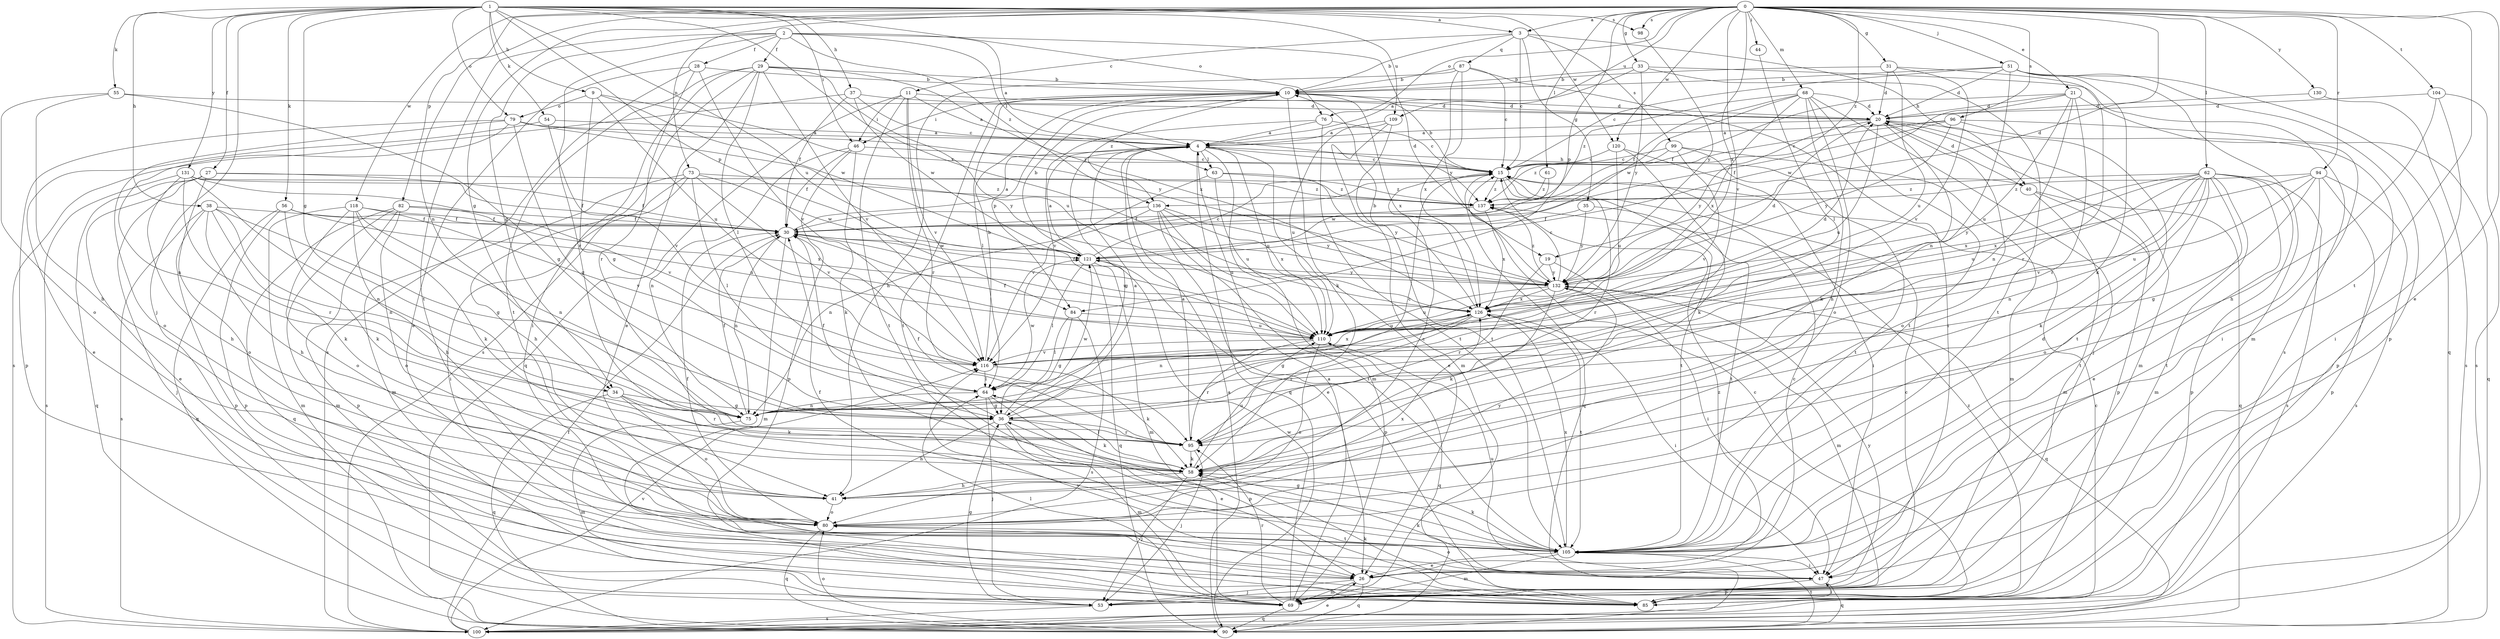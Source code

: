 strict digraph  {
0;
1;
2;
3;
4;
9;
10;
11;
15;
19;
20;
21;
26;
27;
28;
29;
30;
31;
33;
34;
35;
36;
37;
38;
40;
41;
44;
46;
47;
51;
53;
54;
55;
56;
58;
61;
62;
63;
64;
68;
69;
73;
75;
76;
79;
80;
82;
84;
85;
87;
90;
94;
95;
96;
98;
99;
100;
104;
105;
109;
110;
116;
118;
120;
121;
126;
130;
131;
132;
136;
137;
0 -> 3  [label=a];
0 -> 19  [label=d];
0 -> 21  [label=e];
0 -> 26  [label=e];
0 -> 31  [label=g];
0 -> 33  [label=g];
0 -> 34  [label=g];
0 -> 44  [label=i];
0 -> 51  [label=j];
0 -> 61  [label=l];
0 -> 62  [label=l];
0 -> 68  [label=m];
0 -> 73  [label=n];
0 -> 75  [label=n];
0 -> 76  [label=o];
0 -> 82  [label=p];
0 -> 84  [label=p];
0 -> 94  [label=r];
0 -> 96  [label=s];
0 -> 98  [label=s];
0 -> 104  [label=t];
0 -> 105  [label=t];
0 -> 109  [label=u];
0 -> 116  [label=v];
0 -> 118  [label=w];
0 -> 120  [label=w];
0 -> 126  [label=x];
0 -> 130  [label=y];
0 -> 136  [label=z];
1 -> 3  [label=a];
1 -> 9  [label=b];
1 -> 27  [label=f];
1 -> 34  [label=g];
1 -> 37  [label=h];
1 -> 38  [label=h];
1 -> 46  [label=i];
1 -> 53  [label=j];
1 -> 54  [label=k];
1 -> 55  [label=k];
1 -> 56  [label=k];
1 -> 76  [label=o];
1 -> 79  [label=o];
1 -> 84  [label=p];
1 -> 98  [label=s];
1 -> 109  [label=u];
1 -> 110  [label=u];
1 -> 120  [label=w];
1 -> 126  [label=x];
1 -> 131  [label=y];
2 -> 4  [label=a];
2 -> 19  [label=d];
2 -> 28  [label=f];
2 -> 29  [label=f];
2 -> 34  [label=g];
2 -> 63  [label=l];
2 -> 95  [label=r];
2 -> 105  [label=t];
2 -> 136  [label=z];
3 -> 10  [label=b];
3 -> 11  [label=c];
3 -> 15  [label=c];
3 -> 35  [label=g];
3 -> 40  [label=h];
3 -> 87  [label=q];
3 -> 99  [label=s];
4 -> 15  [label=c];
4 -> 26  [label=e];
4 -> 36  [label=g];
4 -> 40  [label=h];
4 -> 63  [label=l];
4 -> 69  [label=m];
4 -> 90  [label=q];
4 -> 110  [label=u];
9 -> 36  [label=g];
9 -> 79  [label=o];
9 -> 110  [label=u];
9 -> 121  [label=w];
9 -> 132  [label=y];
10 -> 20  [label=d];
10 -> 46  [label=i];
10 -> 58  [label=k];
10 -> 64  [label=l];
10 -> 84  [label=p];
10 -> 105  [label=t];
10 -> 126  [label=x];
10 -> 136  [label=z];
11 -> 4  [label=a];
11 -> 20  [label=d];
11 -> 46  [label=i];
11 -> 90  [label=q];
11 -> 95  [label=r];
11 -> 105  [label=t];
11 -> 116  [label=v];
15 -> 10  [label=b];
15 -> 90  [label=q];
15 -> 95  [label=r];
15 -> 105  [label=t];
15 -> 137  [label=z];
19 -> 47  [label=i];
19 -> 95  [label=r];
19 -> 132  [label=y];
20 -> 4  [label=a];
20 -> 58  [label=k];
20 -> 69  [label=m];
20 -> 80  [label=o];
20 -> 105  [label=t];
20 -> 110  [label=u];
20 -> 132  [label=y];
21 -> 20  [label=d];
21 -> 30  [label=f];
21 -> 47  [label=i];
21 -> 75  [label=n];
21 -> 95  [label=r];
21 -> 110  [label=u];
21 -> 121  [label=w];
26 -> 15  [label=c];
26 -> 53  [label=j];
26 -> 69  [label=m];
26 -> 90  [label=q];
26 -> 137  [label=z];
27 -> 26  [label=e];
27 -> 30  [label=f];
27 -> 53  [label=j];
27 -> 80  [label=o];
27 -> 90  [label=q];
27 -> 137  [label=z];
28 -> 10  [label=b];
28 -> 26  [label=e];
28 -> 95  [label=r];
28 -> 100  [label=s];
28 -> 116  [label=v];
29 -> 10  [label=b];
29 -> 26  [label=e];
29 -> 47  [label=i];
29 -> 64  [label=l];
29 -> 100  [label=s];
29 -> 105  [label=t];
29 -> 110  [label=u];
29 -> 116  [label=v];
29 -> 126  [label=x];
30 -> 4  [label=a];
30 -> 69  [label=m];
30 -> 75  [label=n];
30 -> 110  [label=u];
30 -> 121  [label=w];
31 -> 10  [label=b];
31 -> 20  [label=d];
31 -> 95  [label=r];
31 -> 110  [label=u];
31 -> 116  [label=v];
33 -> 4  [label=a];
33 -> 10  [label=b];
33 -> 100  [label=s];
33 -> 105  [label=t];
33 -> 132  [label=y];
34 -> 36  [label=g];
34 -> 58  [label=k];
34 -> 80  [label=o];
34 -> 90  [label=q];
34 -> 95  [label=r];
35 -> 30  [label=f];
35 -> 105  [label=t];
35 -> 132  [label=y];
36 -> 4  [label=a];
36 -> 26  [label=e];
36 -> 30  [label=f];
36 -> 41  [label=h];
36 -> 58  [label=k];
36 -> 69  [label=m];
36 -> 95  [label=r];
36 -> 121  [label=w];
37 -> 15  [label=c];
37 -> 20  [label=d];
37 -> 30  [label=f];
37 -> 100  [label=s];
37 -> 121  [label=w];
38 -> 30  [label=f];
38 -> 36  [label=g];
38 -> 41  [label=h];
38 -> 58  [label=k];
38 -> 75  [label=n];
38 -> 85  [label=p];
38 -> 100  [label=s];
40 -> 20  [label=d];
40 -> 69  [label=m];
40 -> 85  [label=p];
40 -> 90  [label=q];
41 -> 15  [label=c];
41 -> 80  [label=o];
44 -> 64  [label=l];
46 -> 15  [label=c];
46 -> 30  [label=f];
46 -> 58  [label=k];
46 -> 75  [label=n];
46 -> 85  [label=p];
47 -> 58  [label=k];
47 -> 80  [label=o];
47 -> 85  [label=p];
47 -> 90  [label=q];
47 -> 110  [label=u];
51 -> 10  [label=b];
51 -> 15  [label=c];
51 -> 20  [label=d];
51 -> 58  [label=k];
51 -> 69  [label=m];
51 -> 75  [label=n];
51 -> 85  [label=p];
51 -> 90  [label=q];
53 -> 15  [label=c];
53 -> 36  [label=g];
53 -> 100  [label=s];
53 -> 132  [label=y];
54 -> 4  [label=a];
54 -> 26  [label=e];
54 -> 116  [label=v];
55 -> 20  [label=d];
55 -> 36  [label=g];
55 -> 41  [label=h];
55 -> 80  [label=o];
56 -> 30  [label=f];
56 -> 58  [label=k];
56 -> 85  [label=p];
56 -> 90  [label=q];
56 -> 110  [label=u];
58 -> 41  [label=h];
58 -> 53  [label=j];
58 -> 64  [label=l];
58 -> 110  [label=u];
61 -> 121  [label=w];
61 -> 137  [label=z];
62 -> 26  [label=e];
62 -> 58  [label=k];
62 -> 69  [label=m];
62 -> 75  [label=n];
62 -> 80  [label=o];
62 -> 85  [label=p];
62 -> 100  [label=s];
62 -> 105  [label=t];
62 -> 110  [label=u];
62 -> 116  [label=v];
62 -> 126  [label=x];
62 -> 132  [label=y];
62 -> 137  [label=z];
63 -> 110  [label=u];
63 -> 116  [label=v];
63 -> 132  [label=y];
63 -> 137  [label=z];
64 -> 36  [label=g];
64 -> 53  [label=j];
64 -> 75  [label=n];
64 -> 85  [label=p];
64 -> 121  [label=w];
68 -> 20  [label=d];
68 -> 30  [label=f];
68 -> 41  [label=h];
68 -> 53  [label=j];
68 -> 80  [label=o];
68 -> 105  [label=t];
68 -> 121  [label=w];
68 -> 126  [label=x];
68 -> 137  [label=z];
69 -> 4  [label=a];
69 -> 64  [label=l];
69 -> 90  [label=q];
69 -> 95  [label=r];
69 -> 121  [label=w];
73 -> 41  [label=h];
73 -> 47  [label=i];
73 -> 64  [label=l];
73 -> 69  [label=m];
73 -> 116  [label=v];
73 -> 121  [label=w];
73 -> 137  [label=z];
75 -> 15  [label=c];
75 -> 30  [label=f];
75 -> 69  [label=m];
76 -> 4  [label=a];
76 -> 15  [label=c];
76 -> 105  [label=t];
76 -> 116  [label=v];
79 -> 4  [label=a];
79 -> 36  [label=g];
79 -> 75  [label=n];
79 -> 80  [label=o];
79 -> 85  [label=p];
79 -> 132  [label=y];
79 -> 137  [label=z];
80 -> 30  [label=f];
80 -> 90  [label=q];
80 -> 105  [label=t];
80 -> 126  [label=x];
80 -> 132  [label=y];
82 -> 30  [label=f];
82 -> 69  [label=m];
82 -> 80  [label=o];
82 -> 85  [label=p];
82 -> 90  [label=q];
82 -> 126  [label=x];
84 -> 36  [label=g];
84 -> 64  [label=l];
84 -> 100  [label=s];
84 -> 110  [label=u];
85 -> 15  [label=c];
85 -> 47  [label=i];
85 -> 58  [label=k];
85 -> 116  [label=v];
85 -> 137  [label=z];
87 -> 10  [label=b];
87 -> 15  [label=c];
87 -> 41  [label=h];
87 -> 47  [label=i];
87 -> 126  [label=x];
87 -> 132  [label=y];
90 -> 4  [label=a];
90 -> 80  [label=o];
90 -> 105  [label=t];
94 -> 36  [label=g];
94 -> 85  [label=p];
94 -> 100  [label=s];
94 -> 105  [label=t];
94 -> 110  [label=u];
94 -> 126  [label=x];
94 -> 137  [label=z];
95 -> 4  [label=a];
95 -> 30  [label=f];
95 -> 53  [label=j];
95 -> 58  [label=k];
96 -> 4  [label=a];
96 -> 15  [label=c];
96 -> 30  [label=f];
96 -> 85  [label=p];
96 -> 90  [label=q];
96 -> 132  [label=y];
98 -> 132  [label=y];
99 -> 15  [label=c];
99 -> 69  [label=m];
99 -> 105  [label=t];
99 -> 116  [label=v];
99 -> 137  [label=z];
100 -> 15  [label=c];
100 -> 26  [label=e];
100 -> 30  [label=f];
100 -> 116  [label=v];
104 -> 20  [label=d];
104 -> 41  [label=h];
104 -> 47  [label=i];
104 -> 100  [label=s];
105 -> 20  [label=d];
105 -> 26  [label=e];
105 -> 30  [label=f];
105 -> 36  [label=g];
105 -> 47  [label=i];
105 -> 58  [label=k];
105 -> 69  [label=m];
105 -> 126  [label=x];
109 -> 4  [label=a];
109 -> 69  [label=m];
109 -> 105  [label=t];
109 -> 110  [label=u];
110 -> 30  [label=f];
110 -> 80  [label=o];
110 -> 90  [label=q];
110 -> 95  [label=r];
110 -> 116  [label=v];
116 -> 10  [label=b];
116 -> 58  [label=k];
116 -> 64  [label=l];
116 -> 126  [label=x];
118 -> 30  [label=f];
118 -> 41  [label=h];
118 -> 58  [label=k];
118 -> 69  [label=m];
118 -> 75  [label=n];
118 -> 80  [label=o];
118 -> 116  [label=v];
120 -> 15  [label=c];
120 -> 47  [label=i];
120 -> 58  [label=k];
120 -> 110  [label=u];
121 -> 4  [label=a];
121 -> 10  [label=b];
121 -> 15  [label=c];
121 -> 64  [label=l];
121 -> 69  [label=m];
121 -> 85  [label=p];
121 -> 90  [label=q];
121 -> 132  [label=y];
126 -> 10  [label=b];
126 -> 20  [label=d];
126 -> 36  [label=g];
126 -> 47  [label=i];
126 -> 75  [label=n];
126 -> 95  [label=r];
126 -> 105  [label=t];
126 -> 110  [label=u];
130 -> 20  [label=d];
130 -> 100  [label=s];
131 -> 30  [label=f];
131 -> 41  [label=h];
131 -> 75  [label=n];
131 -> 95  [label=r];
131 -> 100  [label=s];
131 -> 116  [label=v];
131 -> 137  [label=z];
132 -> 15  [label=c];
132 -> 20  [label=d];
132 -> 30  [label=f];
132 -> 58  [label=k];
132 -> 69  [label=m];
132 -> 90  [label=q];
132 -> 110  [label=u];
132 -> 126  [label=x];
132 -> 137  [label=z];
136 -> 26  [label=e];
136 -> 30  [label=f];
136 -> 75  [label=n];
136 -> 105  [label=t];
136 -> 110  [label=u];
136 -> 126  [label=x];
136 -> 132  [label=y];
137 -> 30  [label=f];
137 -> 126  [label=x];
}
